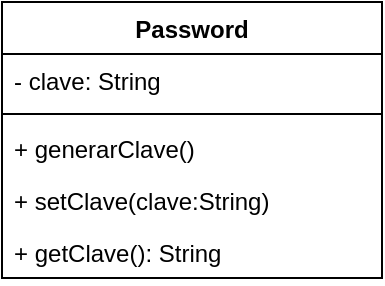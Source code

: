 <mxfile version="21.7.5" type="device">
  <diagram name="Página-1" id="qDLJZkmoZA04mjfhfh5Y">
    <mxGraphModel dx="712" dy="827" grid="1" gridSize="10" guides="1" tooltips="1" connect="1" arrows="1" fold="1" page="1" pageScale="1" pageWidth="1169" pageHeight="827" math="0" shadow="0">
      <root>
        <mxCell id="0" />
        <mxCell id="1" parent="0" />
        <mxCell id="GKUovybcr4Bv4-V10Vj6-1" value="Password" style="swimlane;fontStyle=1;align=center;verticalAlign=top;childLayout=stackLayout;horizontal=1;startSize=26;horizontalStack=0;resizeParent=1;resizeParentMax=0;resizeLast=0;collapsible=1;marginBottom=0;whiteSpace=wrap;html=1;" vertex="1" parent="1">
          <mxGeometry x="80" y="70" width="190" height="138" as="geometry" />
        </mxCell>
        <mxCell id="GKUovybcr4Bv4-V10Vj6-2" value="- clave: String" style="text;strokeColor=none;fillColor=none;align=left;verticalAlign=top;spacingLeft=4;spacingRight=4;overflow=hidden;rotatable=0;points=[[0,0.5],[1,0.5]];portConstraint=eastwest;whiteSpace=wrap;html=1;" vertex="1" parent="GKUovybcr4Bv4-V10Vj6-1">
          <mxGeometry y="26" width="190" height="26" as="geometry" />
        </mxCell>
        <mxCell id="GKUovybcr4Bv4-V10Vj6-3" value="" style="line;strokeWidth=1;fillColor=none;align=left;verticalAlign=middle;spacingTop=-1;spacingLeft=3;spacingRight=3;rotatable=0;labelPosition=right;points=[];portConstraint=eastwest;strokeColor=inherit;" vertex="1" parent="GKUovybcr4Bv4-V10Vj6-1">
          <mxGeometry y="52" width="190" height="8" as="geometry" />
        </mxCell>
        <mxCell id="GKUovybcr4Bv4-V10Vj6-5" value="+ generarClave()" style="text;strokeColor=none;fillColor=none;align=left;verticalAlign=top;spacingLeft=4;spacingRight=4;overflow=hidden;rotatable=0;points=[[0,0.5],[1,0.5]];portConstraint=eastwest;whiteSpace=wrap;html=1;" vertex="1" parent="GKUovybcr4Bv4-V10Vj6-1">
          <mxGeometry y="60" width="190" height="26" as="geometry" />
        </mxCell>
        <mxCell id="GKUovybcr4Bv4-V10Vj6-6" value="+ setClave(clave:String)&amp;nbsp;" style="text;strokeColor=none;fillColor=none;align=left;verticalAlign=top;spacingLeft=4;spacingRight=4;overflow=hidden;rotatable=0;points=[[0,0.5],[1,0.5]];portConstraint=eastwest;whiteSpace=wrap;html=1;" vertex="1" parent="GKUovybcr4Bv4-V10Vj6-1">
          <mxGeometry y="86" width="190" height="26" as="geometry" />
        </mxCell>
        <mxCell id="GKUovybcr4Bv4-V10Vj6-4" value="+ getClave(): String" style="text;strokeColor=none;fillColor=none;align=left;verticalAlign=top;spacingLeft=4;spacingRight=4;overflow=hidden;rotatable=0;points=[[0,0.5],[1,0.5]];portConstraint=eastwest;whiteSpace=wrap;html=1;" vertex="1" parent="GKUovybcr4Bv4-V10Vj6-1">
          <mxGeometry y="112" width="190" height="26" as="geometry" />
        </mxCell>
      </root>
    </mxGraphModel>
  </diagram>
</mxfile>

